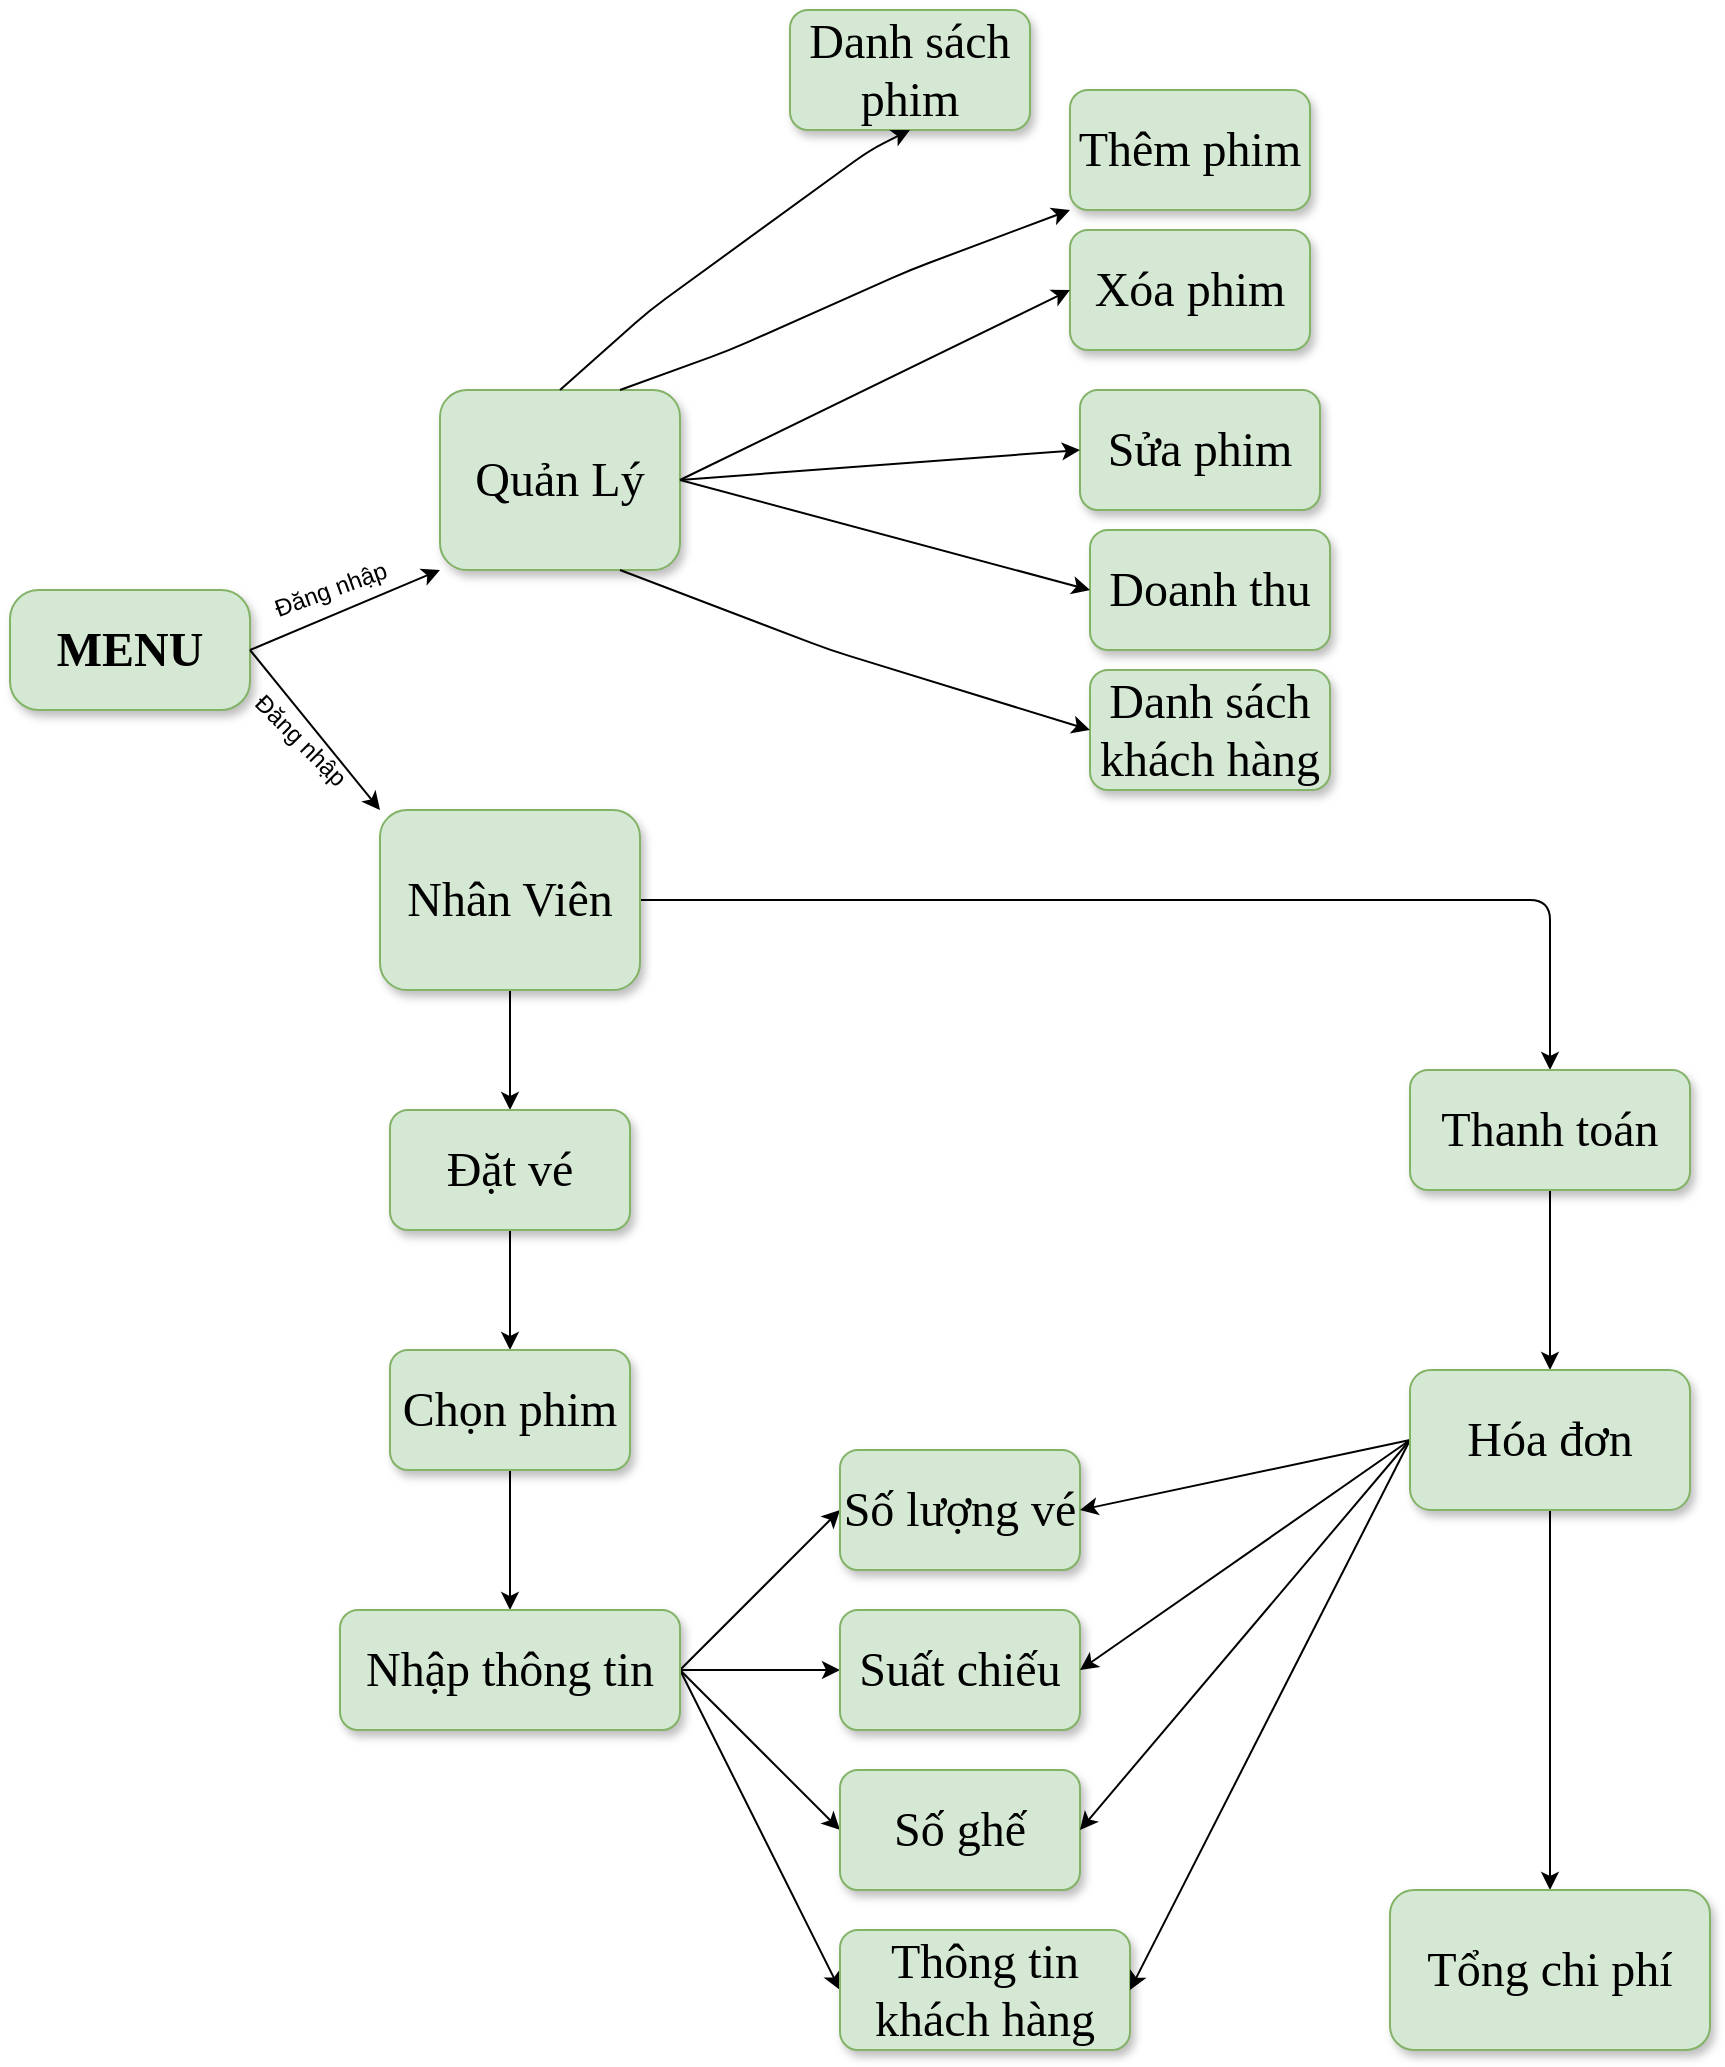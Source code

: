 <mxfile>
    <diagram id="ll2yb5Os_k2lwndLwIDp" name="Page-1">
        <mxGraphModel dx="1060" dy="548" grid="1" gridSize="10" guides="1" tooltips="1" connect="1" arrows="1" fold="1" page="1" pageScale="1" pageWidth="850" pageHeight="1100" math="0" shadow="0">
            <root>
                <mxCell id="0"/>
                <mxCell id="1" parent="0"/>
                <mxCell id="11" value="&lt;font face=&quot;Times New Roman&quot; style=&quot;font-size: 24px;&quot;&gt;&lt;b&gt;MENU&lt;/b&gt;&lt;/font&gt;" style="rounded=1;whiteSpace=wrap;html=1;shadow=1;align=center;arcSize=24;fillColor=#d5e8d4;strokeColor=#82b366;" parent="1" vertex="1">
                    <mxGeometry x="10" y="290" width="120" height="60" as="geometry"/>
                </mxCell>
                <mxCell id="14" value="Quản Lý" style="rounded=1;whiteSpace=wrap;html=1;shadow=1;fontFamily=Times New Roman;fontSize=24;fillColor=#d5e8d4;strokeColor=#82b366;" parent="1" vertex="1">
                    <mxGeometry x="225" y="190" width="120" height="90" as="geometry"/>
                </mxCell>
                <mxCell id="LLOpAmpcGHF70vImFawK-37" style="edgeStyle=none;html=1;exitX=0.5;exitY=1;exitDx=0;exitDy=0;entryX=0.5;entryY=0;entryDx=0;entryDy=0;fontFamily=Times New Roman;fontSize=24;fontColor=#0000FF;rounded=1;" parent="1" source="15" target="LLOpAmpcGHF70vImFawK-32" edge="1">
                    <mxGeometry relative="1" as="geometry"/>
                </mxCell>
                <mxCell id="LLOpAmpcGHF70vImFawK-57" style="edgeStyle=none;html=1;exitX=1;exitY=0.5;exitDx=0;exitDy=0;entryX=0.5;entryY=0;entryDx=0;entryDy=0;fontFamily=Times New Roman;fontSize=24;fontColor=#0000FF;rounded=1;" parent="1" source="15" target="LLOpAmpcGHF70vImFawK-54" edge="1">
                    <mxGeometry relative="1" as="geometry">
                        <Array as="points">
                            <mxPoint x="780" y="445"/>
                        </Array>
                    </mxGeometry>
                </mxCell>
                <mxCell id="15" value="Nhân Viên" style="rounded=1;whiteSpace=wrap;html=1;shadow=1;fontFamily=Times New Roman;fontSize=24;fillColor=#d5e8d4;strokeColor=#82b366;" parent="1" vertex="1">
                    <mxGeometry x="195" y="400" width="130" height="90" as="geometry"/>
                </mxCell>
                <mxCell id="16" value="Thêm phim" style="rounded=1;whiteSpace=wrap;html=1;shadow=1;fontFamily=Times New Roman;fontSize=24;fillColor=#d5e8d4;strokeColor=#82b366;" parent="1" vertex="1">
                    <mxGeometry x="540" y="40" width="120" height="60" as="geometry"/>
                </mxCell>
                <mxCell id="LLOpAmpcGHF70vImFawK-18" value="" style="endArrow=classic;html=1;fontFamily=Times New Roman;fontSize=24;fontColor=#33FFFF;entryX=0;entryY=1;entryDx=0;entryDy=0;exitX=1;exitY=0.5;exitDx=0;exitDy=0;rounded=1;" parent="1" source="11" target="14" edge="1">
                    <mxGeometry width="50" height="50" relative="1" as="geometry">
                        <mxPoint x="110" y="290" as="sourcePoint"/>
                        <mxPoint x="160" y="240" as="targetPoint"/>
                    </mxGeometry>
                </mxCell>
                <mxCell id="LLOpAmpcGHF70vImFawK-19" value="Danh sách phim" style="rounded=1;whiteSpace=wrap;html=1;shadow=1;fontFamily=Times New Roman;fontSize=24;fillColor=#d5e8d4;strokeColor=#82b366;" parent="1" vertex="1">
                    <mxGeometry x="400" width="120" height="60" as="geometry"/>
                </mxCell>
                <mxCell id="LLOpAmpcGHF70vImFawK-20" value="Xóa phim" style="rounded=1;whiteSpace=wrap;html=1;shadow=1;fontFamily=Times New Roman;fontSize=24;fillColor=#d5e8d4;strokeColor=#82b366;" parent="1" vertex="1">
                    <mxGeometry x="540" y="110" width="120" height="60" as="geometry"/>
                </mxCell>
                <mxCell id="LLOpAmpcGHF70vImFawK-21" value="Danh sách khách hàng" style="rounded=1;whiteSpace=wrap;html=1;shadow=1;fontFamily=Times New Roman;fontSize=24;fillColor=#d5e8d4;strokeColor=#82b366;" parent="1" vertex="1">
                    <mxGeometry x="550" y="330" width="120" height="60" as="geometry"/>
                </mxCell>
                <mxCell id="LLOpAmpcGHF70vImFawK-22" value="Doanh thu" style="rounded=1;whiteSpace=wrap;html=1;shadow=1;fontFamily=Times New Roman;fontSize=24;fillColor=#d5e8d4;strokeColor=#82b366;" parent="1" vertex="1">
                    <mxGeometry x="550" y="260" width="120" height="60" as="geometry"/>
                </mxCell>
                <mxCell id="LLOpAmpcGHF70vImFawK-23" value="Sửa phim" style="rounded=1;whiteSpace=wrap;html=1;shadow=1;fontFamily=Times New Roman;fontSize=24;fillColor=#d5e8d4;strokeColor=#82b366;" parent="1" vertex="1">
                    <mxGeometry x="545" y="190" width="120" height="60" as="geometry"/>
                </mxCell>
                <mxCell id="LLOpAmpcGHF70vImFawK-24" value="" style="endArrow=classic;html=1;fontFamily=Times New Roman;fontSize=24;fontColor=#33FFFF;exitX=0.5;exitY=0;exitDx=0;exitDy=0;entryX=0.5;entryY=1;entryDx=0;entryDy=0;rounded=1;" parent="1" source="14" target="LLOpAmpcGHF70vImFawK-19" edge="1">
                    <mxGeometry width="50" height="50" relative="1" as="geometry">
                        <mxPoint x="470" y="270" as="sourcePoint"/>
                        <mxPoint x="520" y="220" as="targetPoint"/>
                        <Array as="points">
                            <mxPoint x="330" y="150"/>
                            <mxPoint x="440" y="70"/>
                        </Array>
                    </mxGeometry>
                </mxCell>
                <mxCell id="LLOpAmpcGHF70vImFawK-25" value="" style="endArrow=classic;html=1;fontFamily=Times New Roman;fontSize=24;fontColor=#33FFFF;exitX=0.75;exitY=0;exitDx=0;exitDy=0;entryX=0;entryY=1;entryDx=0;entryDy=0;rounded=1;" parent="1" source="14" target="16" edge="1">
                    <mxGeometry width="50" height="50" relative="1" as="geometry">
                        <mxPoint x="470" y="130" as="sourcePoint"/>
                        <mxPoint x="520" y="80" as="targetPoint"/>
                        <Array as="points">
                            <mxPoint x="370" y="170"/>
                            <mxPoint x="460" y="130"/>
                        </Array>
                    </mxGeometry>
                </mxCell>
                <mxCell id="LLOpAmpcGHF70vImFawK-26" value="" style="endArrow=classic;html=1;fontFamily=Times New Roman;fontSize=24;fontColor=#33FFFF;exitX=1;exitY=0.5;exitDx=0;exitDy=0;entryX=0;entryY=0.5;entryDx=0;entryDy=0;rounded=1;" parent="1" source="14" target="LLOpAmpcGHF70vImFawK-20" edge="1">
                    <mxGeometry width="50" height="50" relative="1" as="geometry">
                        <mxPoint x="470" y="270" as="sourcePoint"/>
                        <mxPoint x="520" y="220" as="targetPoint"/>
                    </mxGeometry>
                </mxCell>
                <mxCell id="LLOpAmpcGHF70vImFawK-27" value="" style="endArrow=classic;html=1;fontFamily=Times New Roman;fontSize=24;fontColor=#33FFFF;entryX=0;entryY=0.5;entryDx=0;entryDy=0;exitX=1;exitY=0.5;exitDx=0;exitDy=0;rounded=1;" parent="1" source="14" target="LLOpAmpcGHF70vImFawK-23" edge="1">
                    <mxGeometry width="50" height="50" relative="1" as="geometry">
                        <mxPoint x="340" y="210" as="sourcePoint"/>
                        <mxPoint x="510" y="210" as="targetPoint"/>
                    </mxGeometry>
                </mxCell>
                <mxCell id="LLOpAmpcGHF70vImFawK-28" value="" style="endArrow=classic;html=1;fontFamily=Times New Roman;fontSize=24;fontColor=#33FFFF;exitX=1;exitY=0.5;exitDx=0;exitDy=0;entryX=0;entryY=0.5;entryDx=0;entryDy=0;rounded=1;" parent="1" source="14" target="LLOpAmpcGHF70vImFawK-22" edge="1">
                    <mxGeometry width="50" height="50" relative="1" as="geometry">
                        <mxPoint x="470" y="270" as="sourcePoint"/>
                        <mxPoint x="520" y="220" as="targetPoint"/>
                    </mxGeometry>
                </mxCell>
                <mxCell id="LLOpAmpcGHF70vImFawK-29" value="" style="endArrow=classic;html=1;fontFamily=Times New Roman;fontSize=24;fontColor=#33FFFF;exitX=0.75;exitY=1;exitDx=0;exitDy=0;entryX=0;entryY=0.5;entryDx=0;entryDy=0;rounded=1;" parent="1" source="14" target="LLOpAmpcGHF70vImFawK-21" edge="1">
                    <mxGeometry width="50" height="50" relative="1" as="geometry">
                        <mxPoint x="470" y="270" as="sourcePoint"/>
                        <mxPoint x="520" y="220" as="targetPoint"/>
                        <Array as="points">
                            <mxPoint x="420" y="320"/>
                        </Array>
                    </mxGeometry>
                </mxCell>
                <mxCell id="LLOpAmpcGHF70vImFawK-30" value="" style="endArrow=classic;html=1;fontFamily=Times New Roman;fontSize=24;fontColor=#33FFFF;exitX=1;exitY=0.5;exitDx=0;exitDy=0;entryX=0;entryY=0;entryDx=0;entryDy=0;rounded=1;" parent="1" source="11" target="15" edge="1">
                    <mxGeometry width="50" height="50" relative="1" as="geometry">
                        <mxPoint x="470" y="420" as="sourcePoint"/>
                        <mxPoint x="520" y="370" as="targetPoint"/>
                    </mxGeometry>
                </mxCell>
                <mxCell id="LLOpAmpcGHF70vImFawK-38" style="edgeStyle=none;html=1;exitX=0.5;exitY=1;exitDx=0;exitDy=0;entryX=0.5;entryY=0;entryDx=0;entryDy=0;fontFamily=Times New Roman;fontSize=24;fontColor=#0000FF;rounded=1;" parent="1" source="LLOpAmpcGHF70vImFawK-32" target="LLOpAmpcGHF70vImFawK-33" edge="1">
                    <mxGeometry relative="1" as="geometry"/>
                </mxCell>
                <mxCell id="LLOpAmpcGHF70vImFawK-32" value="Đặt vé" style="rounded=1;whiteSpace=wrap;html=1;shadow=1;fontFamily=Times New Roman;fontSize=24;fillColor=#d5e8d4;strokeColor=#82b366;" parent="1" vertex="1">
                    <mxGeometry x="200" y="550" width="120" height="60" as="geometry"/>
                </mxCell>
                <mxCell id="LLOpAmpcGHF70vImFawK-40" style="edgeStyle=none;html=1;exitX=0.5;exitY=1;exitDx=0;exitDy=0;entryX=0.5;entryY=0;entryDx=0;entryDy=0;fontFamily=Times New Roman;fontSize=24;fontColor=#0000FF;rounded=1;" parent="1" source="LLOpAmpcGHF70vImFawK-33" target="LLOpAmpcGHF70vImFawK-39" edge="1">
                    <mxGeometry relative="1" as="geometry"/>
                </mxCell>
                <mxCell id="LLOpAmpcGHF70vImFawK-33" value="Chọn phim" style="rounded=1;whiteSpace=wrap;html=1;shadow=1;fontFamily=Times New Roman;fontSize=24;fillColor=#d5e8d4;strokeColor=#82b366;" parent="1" vertex="1">
                    <mxGeometry x="200" y="670" width="120" height="60" as="geometry"/>
                </mxCell>
                <mxCell id="LLOpAmpcGHF70vImFawK-47" style="edgeStyle=none;html=1;exitX=1;exitY=0.5;exitDx=0;exitDy=0;fontFamily=Times New Roman;fontSize=24;fontColor=#0000FF;entryX=0;entryY=0.5;entryDx=0;entryDy=0;rounded=1;" parent="1" source="LLOpAmpcGHF70vImFawK-39" target="LLOpAmpcGHF70vImFawK-41" edge="1">
                    <mxGeometry relative="1" as="geometry">
                        <mxPoint x="660" y="620" as="targetPoint"/>
                    </mxGeometry>
                </mxCell>
                <mxCell id="LLOpAmpcGHF70vImFawK-48" style="edgeStyle=none;html=1;exitX=1;exitY=0.5;exitDx=0;exitDy=0;entryX=0;entryY=0.5;entryDx=0;entryDy=0;fontFamily=Times New Roman;fontSize=24;fontColor=#0000FF;rounded=1;" parent="1" source="LLOpAmpcGHF70vImFawK-39" target="LLOpAmpcGHF70vImFawK-42" edge="1">
                    <mxGeometry relative="1" as="geometry"/>
                </mxCell>
                <mxCell id="LLOpAmpcGHF70vImFawK-49" style="edgeStyle=none;html=1;exitX=1;exitY=0.5;exitDx=0;exitDy=0;entryX=0;entryY=0.5;entryDx=0;entryDy=0;fontFamily=Times New Roman;fontSize=24;fontColor=#0000FF;rounded=1;" parent="1" source="LLOpAmpcGHF70vImFawK-39" target="LLOpAmpcGHF70vImFawK-43" edge="1">
                    <mxGeometry relative="1" as="geometry"/>
                </mxCell>
                <mxCell id="LLOpAmpcGHF70vImFawK-50" style="edgeStyle=none;html=1;exitX=1;exitY=0.5;exitDx=0;exitDy=0;entryX=0;entryY=0.5;entryDx=0;entryDy=0;fontFamily=Times New Roman;fontSize=24;fontColor=#0000FF;rounded=1;" parent="1" source="LLOpAmpcGHF70vImFawK-39" target="LLOpAmpcGHF70vImFawK-44" edge="1">
                    <mxGeometry relative="1" as="geometry"/>
                </mxCell>
                <mxCell id="LLOpAmpcGHF70vImFawK-39" value="Nhập thông tin" style="rounded=1;whiteSpace=wrap;html=1;shadow=1;fontFamily=Times New Roman;fontSize=24;fillColor=#d5e8d4;strokeColor=#82b366;" parent="1" vertex="1">
                    <mxGeometry x="175" y="800" width="170" height="60" as="geometry"/>
                </mxCell>
                <mxCell id="LLOpAmpcGHF70vImFawK-41" value="Thông tin khách hàng" style="rounded=1;whiteSpace=wrap;html=1;shadow=1;fontFamily=Times New Roman;fontSize=24;fillColor=#d5e8d4;strokeColor=#82b366;" parent="1" vertex="1">
                    <mxGeometry x="425" y="960" width="145" height="60" as="geometry"/>
                </mxCell>
                <mxCell id="LLOpAmpcGHF70vImFawK-42" value="Số lượng vé" style="rounded=1;whiteSpace=wrap;html=1;shadow=1;fontFamily=Times New Roman;fontSize=24;fillColor=#d5e8d4;strokeColor=#82b366;" parent="1" vertex="1">
                    <mxGeometry x="425" y="720" width="120" height="60" as="geometry"/>
                </mxCell>
                <mxCell id="LLOpAmpcGHF70vImFawK-43" value="Suất chiếu" style="rounded=1;whiteSpace=wrap;html=1;shadow=1;fontFamily=Times New Roman;fontSize=24;fillColor=#d5e8d4;strokeColor=#82b366;" parent="1" vertex="1">
                    <mxGeometry x="425" y="800" width="120" height="60" as="geometry"/>
                </mxCell>
                <mxCell id="LLOpAmpcGHF70vImFawK-44" value="Số ghế" style="rounded=1;whiteSpace=wrap;html=1;shadow=1;fontFamily=Times New Roman;fontSize=24;fillColor=#d5e8d4;strokeColor=#82b366;" parent="1" vertex="1">
                    <mxGeometry x="425" y="880" width="120" height="60" as="geometry"/>
                </mxCell>
                <mxCell id="LLOpAmpcGHF70vImFawK-63" style="edgeStyle=none;html=1;exitX=0.5;exitY=1;exitDx=0;exitDy=0;entryX=0.5;entryY=0;entryDx=0;entryDy=0;fontFamily=Times New Roman;fontSize=24;fontColor=#0000FF;rounded=1;" parent="1" source="LLOpAmpcGHF70vImFawK-54" target="LLOpAmpcGHF70vImFawK-58" edge="1">
                    <mxGeometry relative="1" as="geometry"/>
                </mxCell>
                <mxCell id="LLOpAmpcGHF70vImFawK-54" value="Thanh toán" style="rounded=1;whiteSpace=wrap;html=1;shadow=1;fontFamily=Times New Roman;fontSize=24;fillColor=#d5e8d4;strokeColor=#82b366;" parent="1" vertex="1">
                    <mxGeometry x="710" y="530" width="140" height="60" as="geometry"/>
                </mxCell>
                <mxCell id="LLOpAmpcGHF70vImFawK-64" style="edgeStyle=none;html=1;exitX=0;exitY=0.5;exitDx=0;exitDy=0;entryX=1;entryY=0.5;entryDx=0;entryDy=0;fontFamily=Times New Roman;fontSize=24;fontColor=#0000FF;rounded=1;" parent="1" source="LLOpAmpcGHF70vImFawK-58" target="LLOpAmpcGHF70vImFawK-42" edge="1">
                    <mxGeometry relative="1" as="geometry"/>
                </mxCell>
                <mxCell id="LLOpAmpcGHF70vImFawK-66" style="edgeStyle=none;html=1;exitX=0;exitY=0.5;exitDx=0;exitDy=0;entryX=1;entryY=0.5;entryDx=0;entryDy=0;fontFamily=Times New Roman;fontSize=24;fontColor=#0000FF;rounded=1;" parent="1" source="LLOpAmpcGHF70vImFawK-58" target="LLOpAmpcGHF70vImFawK-43" edge="1">
                    <mxGeometry relative="1" as="geometry"/>
                </mxCell>
                <mxCell id="LLOpAmpcGHF70vImFawK-67" style="edgeStyle=none;html=1;exitX=0;exitY=0.5;exitDx=0;exitDy=0;entryX=1;entryY=0.5;entryDx=0;entryDy=0;fontFamily=Times New Roman;fontSize=24;fontColor=#0000FF;rounded=1;" parent="1" source="LLOpAmpcGHF70vImFawK-58" target="LLOpAmpcGHF70vImFawK-44" edge="1">
                    <mxGeometry relative="1" as="geometry"/>
                </mxCell>
                <mxCell id="LLOpAmpcGHF70vImFawK-68" style="edgeStyle=none;html=1;exitX=0;exitY=0.5;exitDx=0;exitDy=0;entryX=1;entryY=0.5;entryDx=0;entryDy=0;fontFamily=Times New Roman;fontSize=24;fontColor=#0000FF;rounded=1;" parent="1" source="LLOpAmpcGHF70vImFawK-58" target="LLOpAmpcGHF70vImFawK-41" edge="1">
                    <mxGeometry relative="1" as="geometry"/>
                </mxCell>
                <mxCell id="LLOpAmpcGHF70vImFawK-70" style="edgeStyle=none;html=1;exitX=0.5;exitY=1;exitDx=0;exitDy=0;entryX=0.5;entryY=0;entryDx=0;entryDy=0;fontFamily=Times New Roman;fontSize=24;fontColor=#0000FF;rounded=1;" parent="1" source="LLOpAmpcGHF70vImFawK-58" target="LLOpAmpcGHF70vImFawK-69" edge="1">
                    <mxGeometry relative="1" as="geometry"/>
                </mxCell>
                <mxCell id="LLOpAmpcGHF70vImFawK-58" value="Hóa đơn" style="rounded=1;whiteSpace=wrap;html=1;shadow=1;fontFamily=Times New Roman;fontSize=24;fillColor=#d5e8d4;strokeColor=#82b366;" parent="1" vertex="1">
                    <mxGeometry x="710" y="680" width="140" height="70" as="geometry"/>
                </mxCell>
                <mxCell id="LLOpAmpcGHF70vImFawK-69" value="Tổng chi phí" style="rounded=1;whiteSpace=wrap;html=1;shadow=1;fontFamily=Times New Roman;fontSize=24;fillColor=#d5e8d4;strokeColor=#82b366;" parent="1" vertex="1">
                    <mxGeometry x="700" y="940" width="160" height="80" as="geometry"/>
                </mxCell>
                <mxCell id="17" value="Đăng nhập&lt;br&gt;" style="text;html=1;align=center;verticalAlign=middle;resizable=0;points=[];autosize=1;strokeColor=none;fillColor=none;fontColor=#000000;rotation=-20;" vertex="1" parent="1">
                    <mxGeometry x="130" y="275" width="80" height="30" as="geometry"/>
                </mxCell>
                <mxCell id="19" value="Đăng nhập&lt;br&gt;" style="text;html=1;align=center;verticalAlign=middle;resizable=0;points=[];autosize=1;strokeColor=none;fillColor=none;fontColor=#000000;rotation=45;" vertex="1" parent="1">
                    <mxGeometry x="115" y="350" width="80" height="30" as="geometry"/>
                </mxCell>
            </root>
        </mxGraphModel>
    </diagram>
</mxfile>